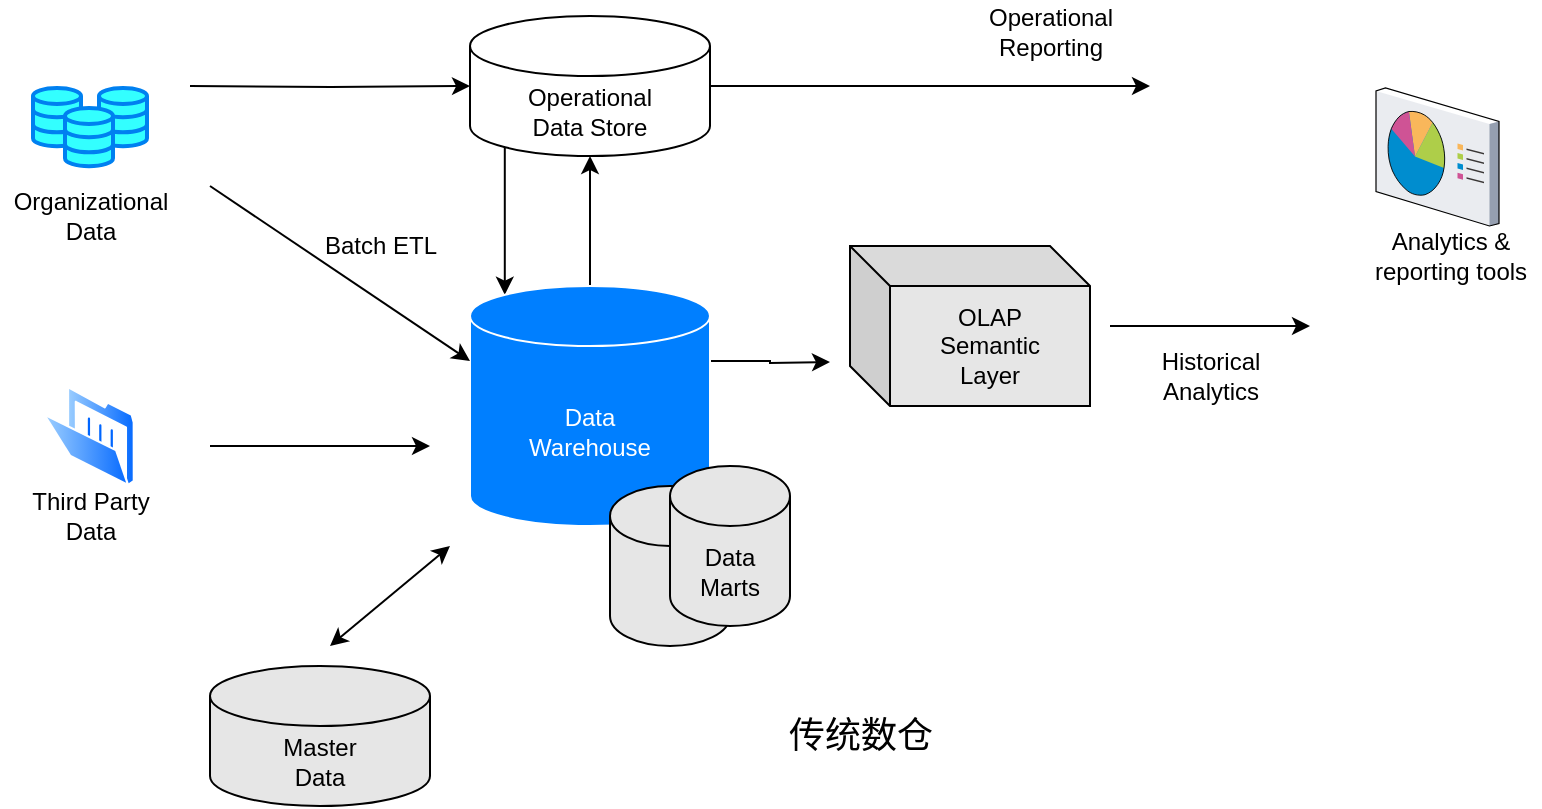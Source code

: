 <mxfile version="13.10.0" type="embed" pages="2">
    <diagram id="S-_Ys-wBDUq-fSsnkGs6" name="传统数仓">
        <mxGraphModel dx="898" dy="680" grid="1" gridSize="10" guides="1" tooltips="1" connect="1" arrows="1" fold="1" page="1" pageScale="1" pageWidth="850" pageHeight="1100" math="0" shadow="0">
            <root>
                <mxCell id="0"/>
                <mxCell id="1" parent="0"/>
                <mxCell id="3" value="Organizational&lt;br&gt;Data" style="text;html=1;align=center;verticalAlign=middle;resizable=0;points=[];autosize=1;" parent="1" vertex="1">
                    <mxGeometry x="85" y="230" width="90" height="30" as="geometry"/>
                </mxCell>
                <mxCell id="7" style="edgeStyle=orthogonalEdgeStyle;rounded=0;orthogonalLoop=1;jettySize=auto;html=1;exitX=1;exitY=0.5;exitDx=0;exitDy=0;exitPerimeter=0;entryX=0;entryY=0.5;entryDx=0;entryDy=0;entryPerimeter=0;" parent="1" target="6" edge="1">
                    <mxGeometry relative="1" as="geometry">
                        <mxPoint x="180" y="180" as="sourcePoint"/>
                    </mxGeometry>
                </mxCell>
                <mxCell id="10" style="edgeStyle=orthogonalEdgeStyle;rounded=0;orthogonalLoop=1;jettySize=auto;html=1;exitX=1;exitY=0.5;exitDx=0;exitDy=0;exitPerimeter=0;" parent="1" source="6" edge="1">
                    <mxGeometry relative="1" as="geometry">
                        <mxPoint x="660" y="180" as="targetPoint"/>
                    </mxGeometry>
                </mxCell>
                <mxCell id="23" style="edgeStyle=orthogonalEdgeStyle;rounded=0;orthogonalLoop=1;jettySize=auto;html=1;exitX=0.145;exitY=1;exitDx=0;exitDy=-4.35;exitPerimeter=0;entryX=0.145;entryY=0;entryDx=0;entryDy=4.35;entryPerimeter=0;" parent="1" source="6" target="22" edge="1">
                    <mxGeometry relative="1" as="geometry"/>
                </mxCell>
                <mxCell id="6" value="Operational&lt;br&gt;Data Store" style="shape=cylinder3;whiteSpace=wrap;html=1;boundedLbl=1;backgroundOutline=1;size=15;" parent="1" vertex="1">
                    <mxGeometry x="320" y="145" width="120" height="70" as="geometry"/>
                </mxCell>
                <mxCell id="9" value="Analytics &amp;amp; &lt;br&gt;reporting tools" style="text;html=1;align=center;verticalAlign=middle;resizable=0;points=[];autosize=1;" parent="1" vertex="1">
                    <mxGeometry x="765" y="250" width="90" height="30" as="geometry"/>
                </mxCell>
                <mxCell id="11" value="Operational&lt;br&gt;Reporting" style="text;html=1;align=center;verticalAlign=middle;resizable=0;points=[];autosize=1;" parent="1" vertex="1">
                    <mxGeometry x="570" y="137.5" width="80" height="30" as="geometry"/>
                </mxCell>
                <mxCell id="21" value="Third Party&lt;br&gt;Data" style="text;html=1;align=center;verticalAlign=middle;resizable=0;points=[];autosize=1;" parent="1" vertex="1">
                    <mxGeometry x="95" y="380" width="70" height="30" as="geometry"/>
                </mxCell>
                <mxCell id="24" style="edgeStyle=orthogonalEdgeStyle;rounded=0;orthogonalLoop=1;jettySize=auto;html=1;exitX=0.5;exitY=0;exitDx=0;exitDy=0;exitPerimeter=0;entryX=0.5;entryY=1;entryDx=0;entryDy=0;entryPerimeter=0;" parent="1" source="22" target="6" edge="1">
                    <mxGeometry relative="1" as="geometry"/>
                </mxCell>
                <mxCell id="28" style="edgeStyle=orthogonalEdgeStyle;rounded=0;orthogonalLoop=1;jettySize=auto;html=1;exitX=1;exitY=0;exitDx=0;exitDy=37.5;exitPerimeter=0;" parent="1" source="22" edge="1">
                    <mxGeometry relative="1" as="geometry">
                        <mxPoint x="500" y="318" as="targetPoint"/>
                    </mxGeometry>
                </mxCell>
                <mxCell id="22" value="&lt;font color=&quot;#ffffff&quot;&gt;Data&lt;br&gt;Warehouse&lt;/font&gt;" style="shape=cylinder3;whiteSpace=wrap;html=1;boundedLbl=1;backgroundOutline=1;size=15;fillColor=#007FFF;strokeColor=#FFFFFF;" parent="1" vertex="1">
                    <mxGeometry x="320" y="280" width="120" height="120" as="geometry"/>
                </mxCell>
                <mxCell id="25" value="" style="endArrow=classic;html=1;entryX=0;entryY=0;entryDx=0;entryDy=37.5;entryPerimeter=0;" parent="1" target="22" edge="1">
                    <mxGeometry width="50" height="50" relative="1" as="geometry">
                        <mxPoint x="190" y="230" as="sourcePoint"/>
                        <mxPoint x="600" y="300" as="targetPoint"/>
                    </mxGeometry>
                </mxCell>
                <mxCell id="26" value="Batch ETL" style="text;html=1;align=center;verticalAlign=middle;resizable=0;points=[];autosize=1;" parent="1" vertex="1">
                    <mxGeometry x="240" y="250" width="70" height="20" as="geometry"/>
                </mxCell>
                <mxCell id="27" value="OLAP&lt;br&gt;Semantic&lt;br&gt;Layer" style="shape=cube;whiteSpace=wrap;html=1;boundedLbl=1;backgroundOutline=1;darkOpacity=0.05;darkOpacity2=0.1;fillColor=#E6E6E6;" parent="1" vertex="1">
                    <mxGeometry x="510" y="260" width="120" height="80" as="geometry"/>
                </mxCell>
                <mxCell id="29" value="" style="endArrow=classic;html=1;" parent="1" edge="1">
                    <mxGeometry width="50" height="50" relative="1" as="geometry">
                        <mxPoint x="640" y="300" as="sourcePoint"/>
                        <mxPoint x="740" y="300" as="targetPoint"/>
                    </mxGeometry>
                </mxCell>
                <mxCell id="30" value="Historical&lt;br&gt;Analytics" style="text;html=1;align=center;verticalAlign=middle;resizable=0;points=[];autosize=1;" parent="1" vertex="1">
                    <mxGeometry x="660" y="310" width="60" height="30" as="geometry"/>
                </mxCell>
                <mxCell id="31" value="" style="shape=cylinder3;whiteSpace=wrap;html=1;boundedLbl=1;backgroundOutline=1;size=15;strokeColor=#000000;fillColor=#E6E6E6;" parent="1" vertex="1">
                    <mxGeometry x="390" y="380" width="60" height="80" as="geometry"/>
                </mxCell>
                <mxCell id="33" value="Data&lt;br&gt;Marts" style="shape=cylinder3;whiteSpace=wrap;html=1;boundedLbl=1;backgroundOutline=1;size=15;strokeColor=#000000;fillColor=#E6E6E6;" parent="1" vertex="1">
                    <mxGeometry x="420" y="370" width="60" height="80" as="geometry"/>
                </mxCell>
                <mxCell id="34" value="Master&lt;br&gt;Data" style="shape=cylinder3;whiteSpace=wrap;html=1;boundedLbl=1;backgroundOutline=1;size=15;strokeColor=#000000;fillColor=#E6E6E6;" parent="1" vertex="1">
                    <mxGeometry x="190" y="470" width="110" height="70" as="geometry"/>
                </mxCell>
                <mxCell id="35" value="" style="endArrow=classic;html=1;" parent="1" edge="1">
                    <mxGeometry width="50" height="50" relative="1" as="geometry">
                        <mxPoint x="190" y="360" as="sourcePoint"/>
                        <mxPoint x="300" y="360" as="targetPoint"/>
                    </mxGeometry>
                </mxCell>
                <mxCell id="36" value="" style="endArrow=classic;startArrow=classic;html=1;" parent="1" edge="1">
                    <mxGeometry width="50" height="50" relative="1" as="geometry">
                        <mxPoint x="250" y="460" as="sourcePoint"/>
                        <mxPoint x="310" y="410" as="targetPoint"/>
                    </mxGeometry>
                </mxCell>
                <mxCell id="37" value="&lt;font style=&quot;font-size: 18px&quot;&gt;传统数仓&lt;/font&gt;" style="text;html=1;align=center;verticalAlign=middle;resizable=0;points=[];autosize=1;" parent="1" vertex="1">
                    <mxGeometry x="470" y="495" width="90" height="20" as="geometry"/>
                </mxCell>
                <mxCell id="106" value="" style="verticalLabelPosition=bottom;aspect=fixed;html=1;verticalAlign=top;strokeColor=none;align=center;outlineConnect=0;shape=mxgraph.citrix.reporting;fillColor=#0000FF;fontSize=12;" parent="1" vertex="1">
                    <mxGeometry x="773" y="181" width="61.5" height="69" as="geometry"/>
                </mxCell>
                <mxCell id="120" value="" style="html=1;verticalLabelPosition=bottom;align=center;labelBackgroundColor=#ffffff;verticalAlign=top;strokeWidth=2;strokeColor=#0080F0;shadow=0;dashed=0;shape=mxgraph.ios7.icons.data;fillColor=#33FFFF;fontSize=18;" parent="1" vertex="1">
                    <mxGeometry x="101.5" y="181" width="24" height="29.1" as="geometry"/>
                </mxCell>
                <mxCell id="121" value="" style="html=1;verticalLabelPosition=bottom;align=center;labelBackgroundColor=#ffffff;verticalAlign=top;strokeWidth=2;strokeColor=#0080F0;shadow=0;dashed=0;shape=mxgraph.ios7.icons.data;fillColor=#33FFFF;fontSize=18;" parent="1" vertex="1">
                    <mxGeometry x="134.5" y="181" width="24" height="29.1" as="geometry"/>
                </mxCell>
                <mxCell id="122" value="" style="html=1;verticalLabelPosition=bottom;align=center;labelBackgroundColor=#ffffff;verticalAlign=top;strokeWidth=2;strokeColor=#0080F0;shadow=0;dashed=0;shape=mxgraph.ios7.icons.data;fillColor=#33FFFF;fontSize=18;" parent="1" vertex="1">
                    <mxGeometry x="117.5" y="191" width="24" height="29.1" as="geometry"/>
                </mxCell>
                <mxCell id="123" value="" style="aspect=fixed;perimeter=ellipsePerimeter;html=1;align=center;shadow=0;dashed=0;spacingTop=3;image;image=img/lib/active_directory/folder_open.svg;strokeColor=#000000;fillColor=#33FFFF;fontSize=12;" parent="1" vertex="1">
                    <mxGeometry x="106.5" y="330" width="46" height="50" as="geometry"/>
                </mxCell>
            </root>
        </mxGraphModel>
    </diagram>
    <diagram id="1rOPrjnx6W7BHFN7XxvL" name="现代数仓">
        <mxGraphModel dx="898" dy="680" grid="1" gridSize="10" guides="1" tooltips="1" connect="1" arrows="1" fold="1" page="1" pageScale="1" pageWidth="850" pageHeight="1100" math="0" shadow="0">
            <root>
                <mxCell id="vm4ImSq9iaxbDFO-IfRI-0"/>
                <mxCell id="vm4ImSq9iaxbDFO-IfRI-1" parent="vm4ImSq9iaxbDFO-IfRI-0"/>
                <mxCell id="0AbYnQQpevqrivyPeXoy-0" value="&lt;font style=&quot;font-size: 24px&quot;&gt;Modernizing an Existing DW&lt;/font&gt;" style="text;html=1;align=center;verticalAlign=middle;resizable=0;points=[];autosize=1;" vertex="1" parent="vm4ImSq9iaxbDFO-IfRI-1">
                    <mxGeometry x="113" y="40" width="320" height="20" as="geometry"/>
                </mxCell>
                <mxCell id="0AbYnQQpevqrivyPeXoy-1" value="" style="html=1;dashed=0;whitespace=wrap;fillColor=#2875E2;strokeColor=#ffffff;points=[[0.005,0.63,0],[0.1,0.2,0],[0.9,0.2,0],[0.5,0,0],[0.995,0.63,0],[0.72,0.99,0],[0.5,1,0],[0.28,0.99,0]];shape=mxgraph.kubernetes.icon;prIcon=master" vertex="1" parent="vm4ImSq9iaxbDFO-IfRI-1">
                    <mxGeometry x="80" y="80" width="50" height="48" as="geometry"/>
                </mxCell>
                <mxCell id="0AbYnQQpevqrivyPeXoy-2" value="Devices &amp;amp;&lt;br&gt;Sensors" style="text;html=1;align=center;verticalAlign=middle;resizable=0;points=[];autosize=1;" vertex="1" parent="vm4ImSq9iaxbDFO-IfRI-1">
                    <mxGeometry x="70" y="140" width="70" height="30" as="geometry"/>
                </mxCell>
                <mxCell id="0AbYnQQpevqrivyPeXoy-3" value="" style="html=1;dashed=0;whitespace=wrap;fillColor=#2875E2;strokeColor=#ffffff;points=[[0.005,0.63,0],[0.1,0.2,0],[0.9,0.2,0],[0.5,0,0],[0.995,0.63,0],[0.72,0.99,0],[0.5,1,0],[0.28,0.99,0]];shape=mxgraph.kubernetes.icon;prIcon=quota" vertex="1" parent="vm4ImSq9iaxbDFO-IfRI-1">
                    <mxGeometry x="545" y="80" width="50" height="48" as="geometry"/>
                </mxCell>
                <mxCell id="0AbYnQQpevqrivyPeXoy-4" value="" style="endArrow=classic;html=1;" edge="1" parent="vm4ImSq9iaxbDFO-IfRI-1">
                    <mxGeometry width="50" height="50" relative="1" as="geometry">
                        <mxPoint x="140" y="110" as="sourcePoint"/>
                        <mxPoint x="530" y="110" as="targetPoint"/>
                    </mxGeometry>
                </mxCell>
                <mxCell id="0AbYnQQpevqrivyPeXoy-5" value="Streaming Data" style="text;html=1;align=center;verticalAlign=middle;resizable=0;points=[];autosize=1;" vertex="1" parent="vm4ImSq9iaxbDFO-IfRI-1">
                    <mxGeometry x="130" y="90" width="100" height="20" as="geometry"/>
                </mxCell>
                <mxCell id="0AbYnQQpevqrivyPeXoy-6" value="Alerts" style="text;html=1;align=center;verticalAlign=middle;resizable=0;points=[];autosize=1;" vertex="1" parent="vm4ImSq9iaxbDFO-IfRI-1">
                    <mxGeometry x="470" y="90" width="50" height="20" as="geometry"/>
                </mxCell>
                <mxCell id="0AbYnQQpevqrivyPeXoy-7" value="Near-Real-Time Monitoring" style="text;html=1;align=center;verticalAlign=middle;resizable=0;points=[];autosize=1;" vertex="1" parent="vm4ImSq9iaxbDFO-IfRI-1">
                    <mxGeometry x="360" y="120" width="160" height="20" as="geometry"/>
                </mxCell>
                <mxCell id="0AbYnQQpevqrivyPeXoy-8" value="Data Lake" style="rounded=1;whiteSpace=wrap;html=1;strokeColor=#000000;fillColor=#33FFFF;" vertex="1" parent="vm4ImSq9iaxbDFO-IfRI-1">
                    <mxGeometry x="190" y="160" width="275" height="50" as="geometry"/>
                </mxCell>
                <mxCell id="0AbYnQQpevqrivyPeXoy-9" value="" style="endArrow=classic;html=1;exitX=1.043;exitY=0.767;exitDx=0;exitDy=0;exitPerimeter=0;" edge="1" parent="vm4ImSq9iaxbDFO-IfRI-1" source="0AbYnQQpevqrivyPeXoy-2">
                    <mxGeometry width="50" height="50" relative="1" as="geometry">
                        <mxPoint x="410" y="100" as="sourcePoint"/>
                        <mxPoint x="180" y="163" as="targetPoint"/>
                    </mxGeometry>
                </mxCell>
                <mxCell id="0AbYnQQpevqrivyPeXoy-10" value="" style="endArrow=classic;html=1;" edge="1" parent="vm4ImSq9iaxbDFO-IfRI-1">
                    <mxGeometry width="50" height="50" relative="1" as="geometry">
                        <mxPoint x="480" y="200" as="sourcePoint"/>
                        <mxPoint x="580" y="200" as="targetPoint"/>
                    </mxGeometry>
                </mxCell>
                <mxCell id="0AbYnQQpevqrivyPeXoy-11" value="" style="html=1;dashed=0;whitespace=wrap;fillColor=#2875E2;strokeColor=#ffffff;points=[[0.005,0.63,0],[0.1,0.2,0],[0.9,0.2,0],[0.5,0,0],[0.995,0.63,0],[0.72,0.99,0],[0.5,1,0],[0.28,0.99,0]];shape=mxgraph.kubernetes.icon;prIcon=etcd" vertex="1" parent="vm4ImSq9iaxbDFO-IfRI-1">
                    <mxGeometry x="600" y="161" width="50" height="48" as="geometry"/>
                </mxCell>
                <mxCell id="0AbYnQQpevqrivyPeXoy-12" value="Advanced&lt;br&gt;Analytics" style="text;html=1;align=center;verticalAlign=middle;resizable=0;points=[];autosize=1;" vertex="1" parent="vm4ImSq9iaxbDFO-IfRI-1">
                    <mxGeometry x="490" y="160" width="70" height="30" as="geometry"/>
                </mxCell>
                <mxCell id="0AbYnQQpevqrivyPeXoy-13" value="" style="dashed=0;outlineConnect=0;html=1;align=center;labelPosition=center;verticalLabelPosition=bottom;verticalAlign=top;shape=mxgraph.weblogos.twitter;fillColor=#1DA1F2;strokeColor=none" vertex="1" parent="vm4ImSq9iaxbDFO-IfRI-1">
                    <mxGeometry x="35" y="211" width="35" height="30" as="geometry"/>
                </mxCell>
                <mxCell id="0AbYnQQpevqrivyPeXoy-14" value="" style="dashed=0;outlineConnect=0;html=1;align=center;labelPosition=center;verticalLabelPosition=bottom;verticalAlign=top;shape=mxgraph.webicons.facebook;fillColor=#6294E4;gradientColor=#1A2665;strokeColor=#000000;" vertex="1" parent="vm4ImSq9iaxbDFO-IfRI-1">
                    <mxGeometry x="70" y="210" width="30" height="30" as="geometry"/>
                </mxCell>
                <mxCell id="0AbYnQQpevqrivyPeXoy-15" value="" style="dashed=0;outlineConnect=0;html=1;align=center;labelPosition=center;verticalLabelPosition=bottom;verticalAlign=top;shape=mxgraph.weblogos.pinterest;fillColor=#BD081C;strokeColor=none" vertex="1" parent="vm4ImSq9iaxbDFO-IfRI-1">
                    <mxGeometry x="100" y="210" width="30" height="30" as="geometry"/>
                </mxCell>
                <mxCell id="0AbYnQQpevqrivyPeXoy-16" value="Social Media" style="text;html=1;align=center;verticalAlign=middle;resizable=0;points=[];autosize=1;" vertex="1" parent="vm4ImSq9iaxbDFO-IfRI-1">
                    <mxGeometry x="40" y="241" width="80" height="20" as="geometry"/>
                </mxCell>
                <mxCell id="0AbYnQQpevqrivyPeXoy-17" value="" style="endArrow=classic;html=1;exitX=1.043;exitY=0.767;exitDx=0;exitDy=0;exitPerimeter=0;" edge="1" parent="vm4ImSq9iaxbDFO-IfRI-1">
                    <mxGeometry width="50" height="50" relative="1" as="geometry">
                        <mxPoint x="142.01" y="215.01" as="sourcePoint"/>
                        <mxPoint x="179" y="215" as="targetPoint"/>
                    </mxGeometry>
                </mxCell>
                <mxCell id="0AbYnQQpevqrivyPeXoy-18" value="" style="html=1;verticalLabelPosition=bottom;align=center;labelBackgroundColor=#ffffff;verticalAlign=top;strokeWidth=2;strokeColor=#0080F0;shadow=0;dashed=0;shape=mxgraph.ios7.icons.credit_card;fillColor=#33FFFF;fontSize=18;" vertex="1" parent="vm4ImSq9iaxbDFO-IfRI-1">
                    <mxGeometry x="85" y="300" width="40" height="30" as="geometry"/>
                </mxCell>
                <mxCell id="0AbYnQQpevqrivyPeXoy-19" value="&lt;font style=&quot;font-size: 12px&quot;&gt;Demographics&lt;br&gt;Data&lt;br&gt;&lt;/font&gt;" style="text;html=1;align=center;verticalAlign=middle;resizable=0;points=[];autosize=1;fontSize=18;" vertex="1" parent="vm4ImSq9iaxbDFO-IfRI-1">
                    <mxGeometry x="60" y="330" width="90" height="50" as="geometry"/>
                </mxCell>
                <mxCell id="0AbYnQQpevqrivyPeXoy-20" value="" style="html=1;verticalLabelPosition=bottom;align=center;labelBackgroundColor=#ffffff;verticalAlign=top;strokeWidth=2;strokeColor=#0080F0;shadow=0;dashed=0;shape=mxgraph.ios7.icons.data;fillColor=#33FFFF;fontSize=18;" vertex="1" parent="vm4ImSq9iaxbDFO-IfRI-1">
                    <mxGeometry x="80" y="410" width="24" height="29.1" as="geometry"/>
                </mxCell>
                <mxCell id="0AbYnQQpevqrivyPeXoy-21" value="" style="html=1;verticalLabelPosition=bottom;align=center;labelBackgroundColor=#ffffff;verticalAlign=top;strokeWidth=2;strokeColor=#0080F0;shadow=0;dashed=0;shape=mxgraph.ios7.icons.data;fillColor=#33FFFF;fontSize=18;" vertex="1" parent="vm4ImSq9iaxbDFO-IfRI-1">
                    <mxGeometry x="113" y="410" width="24" height="29.1" as="geometry"/>
                </mxCell>
                <mxCell id="0AbYnQQpevqrivyPeXoy-22" value="" style="html=1;verticalLabelPosition=bottom;align=center;labelBackgroundColor=#ffffff;verticalAlign=top;strokeWidth=2;strokeColor=#0080F0;shadow=0;dashed=0;shape=mxgraph.ios7.icons.data;fillColor=#33FFFF;fontSize=18;" vertex="1" parent="vm4ImSq9iaxbDFO-IfRI-1">
                    <mxGeometry x="96" y="420" width="24" height="29.1" as="geometry"/>
                </mxCell>
                <mxCell id="0AbYnQQpevqrivyPeXoy-23" value="&lt;font style=&quot;font-size: 12px&quot;&gt;Organizational&lt;br&gt;Data&lt;br&gt;&lt;/font&gt;" style="text;html=1;align=center;verticalAlign=middle;resizable=0;points=[];autosize=1;fontSize=18;" vertex="1" parent="vm4ImSq9iaxbDFO-IfRI-1">
                    <mxGeometry x="63" y="449.1" width="90" height="50" as="geometry"/>
                </mxCell>
                <mxCell id="0AbYnQQpevqrivyPeXoy-24" value="" style="aspect=fixed;perimeter=ellipsePerimeter;html=1;align=center;shadow=0;dashed=0;spacingTop=3;image;image=img/lib/active_directory/folder_open.svg;strokeColor=#000000;fillColor=#33FFFF;fontSize=12;" vertex="1" parent="vm4ImSq9iaxbDFO-IfRI-1">
                    <mxGeometry x="82" y="530" width="46" height="50" as="geometry"/>
                </mxCell>
                <mxCell id="0AbYnQQpevqrivyPeXoy-25" value="Third Pary&lt;br&gt;Data" style="text;html=1;align=center;verticalAlign=middle;resizable=0;points=[];autosize=1;fontSize=12;" vertex="1" parent="vm4ImSq9iaxbDFO-IfRI-1">
                    <mxGeometry x="70" y="580" width="70" height="30" as="geometry"/>
                </mxCell>
                <mxCell id="0AbYnQQpevqrivyPeXoy-26" value="Operational&lt;br&gt;Data Store" style="shape=cylinder3;whiteSpace=wrap;html=1;boundedLbl=1;backgroundOutline=1;size=15;strokeColor=#000000;fontSize=12;fillColor=#E6E6E6;" vertex="1" parent="vm4ImSq9iaxbDFO-IfRI-1">
                    <mxGeometry x="225" y="300" width="100" height="70" as="geometry"/>
                </mxCell>
                <mxCell id="0AbYnQQpevqrivyPeXoy-27" value="&lt;font color=&quot;#ffffff&quot;&gt;Data&lt;br&gt;Warehouse&lt;/font&gt;" style="shape=cylinder3;whiteSpace=wrap;html=1;boundedLbl=1;backgroundOutline=1;size=15;fillColor=#007FFF;strokeColor=#FFFFFF;" vertex="1" parent="vm4ImSq9iaxbDFO-IfRI-1">
                    <mxGeometry x="290" y="418.2" width="112.5" height="80.9" as="geometry"/>
                </mxCell>
                <mxCell id="0AbYnQQpevqrivyPeXoy-28" value="Master&lt;br&gt;Data" style="shape=cylinder3;whiteSpace=wrap;html=1;boundedLbl=1;backgroundOutline=1;size=15;strokeColor=#000000;fillColor=#E6E6E6;" vertex="1" parent="vm4ImSq9iaxbDFO-IfRI-1">
                    <mxGeometry x="240" y="550" width="80" height="60" as="geometry"/>
                </mxCell>
                <mxCell id="0AbYnQQpevqrivyPeXoy-29" value="" style="shape=cylinder3;whiteSpace=wrap;html=1;boundedLbl=1;backgroundOutline=1;size=15;strokeColor=#000000;fillColor=#E6E6E6;" vertex="1" parent="vm4ImSq9iaxbDFO-IfRI-1">
                    <mxGeometry x="365" y="490" width="45" height="70.9" as="geometry"/>
                </mxCell>
                <mxCell id="0AbYnQQpevqrivyPeXoy-30" value="Data&lt;br&gt;Marts" style="shape=cylinder3;whiteSpace=wrap;html=1;boundedLbl=1;backgroundOutline=1;size=15;strokeColor=#000000;fillColor=#E6E6E6;" vertex="1" parent="vm4ImSq9iaxbDFO-IfRI-1">
                    <mxGeometry x="380" y="479.1" width="50" height="70.9" as="geometry"/>
                </mxCell>
                <mxCell id="0AbYnQQpevqrivyPeXoy-31" value="OLAP&lt;br&gt;Semantic&lt;br&gt;Layer" style="shape=cube;whiteSpace=wrap;html=1;boundedLbl=1;backgroundOutline=1;darkOpacity=0.05;darkOpacity2=0.1;strokeColor=#000000;fillColor=#E6E6E6;fontSize=12;" vertex="1" parent="vm4ImSq9iaxbDFO-IfRI-1">
                    <mxGeometry x="490" y="420" width="120" height="80" as="geometry"/>
                </mxCell>
                <mxCell id="0AbYnQQpevqrivyPeXoy-32" value="" style="outlineConnect=0;fontColor=#232F3E;gradientColor=#4AB29A;gradientDirection=north;fillColor=#116D5B;strokeColor=#ffffff;dashed=0;verticalLabelPosition=bottom;verticalAlign=top;align=center;html=1;fontSize=12;fontStyle=0;aspect=fixed;shape=mxgraph.aws4.resourceIcon;resIcon=mxgraph.aws4.machine_learning;" vertex="1" parent="vm4ImSq9iaxbDFO-IfRI-1">
                    <mxGeometry x="510" y="305" width="60" height="60" as="geometry"/>
                </mxCell>
                <mxCell id="0AbYnQQpevqrivyPeXoy-33" value="Hadoop" style="rounded=1;whiteSpace=wrap;html=1;strokeColor=#000000;fillColor=#E6E6E6;fontSize=12;" vertex="1" parent="vm4ImSq9iaxbDFO-IfRI-1">
                    <mxGeometry x="357.5" y="315" width="82.5" height="40" as="geometry"/>
                </mxCell>
                <mxCell id="0AbYnQQpevqrivyPeXoy-34" value="" style="endArrow=classic;html=1;fontSize=12;" edge="1" parent="vm4ImSq9iaxbDFO-IfRI-1">
                    <mxGeometry width="50" height="50" relative="1" as="geometry">
                        <mxPoint x="370" y="220" as="sourcePoint"/>
                        <mxPoint x="370" y="300" as="targetPoint"/>
                    </mxGeometry>
                </mxCell>
                <mxCell id="0AbYnQQpevqrivyPeXoy-35" value="" style="endArrow=classic;html=1;fontSize=12;" edge="1" parent="vm4ImSq9iaxbDFO-IfRI-1">
                    <mxGeometry width="50" height="50" relative="1" as="geometry">
                        <mxPoint x="390" y="300" as="sourcePoint"/>
                        <mxPoint x="390" y="220" as="targetPoint"/>
                    </mxGeometry>
                </mxCell>
                <mxCell id="0AbYnQQpevqrivyPeXoy-36" value="" style="endArrow=classic;html=1;fontSize=12;" edge="1" parent="vm4ImSq9iaxbDFO-IfRI-1">
                    <mxGeometry width="50" height="50" relative="1" as="geometry">
                        <mxPoint x="382" y="360" as="sourcePoint"/>
                        <mxPoint x="382" y="410" as="targetPoint"/>
                    </mxGeometry>
                </mxCell>
                <mxCell id="0AbYnQQpevqrivyPeXoy-37" value="" style="endArrow=classic;html=1;fontSize=12;" edge="1" parent="vm4ImSq9iaxbDFO-IfRI-1">
                    <mxGeometry width="50" height="50" relative="1" as="geometry">
                        <mxPoint x="402" y="410" as="sourcePoint"/>
                        <mxPoint x="402" y="360" as="targetPoint"/>
                    </mxGeometry>
                </mxCell>
                <mxCell id="0AbYnQQpevqrivyPeXoy-38" value="In-Memory&lt;br&gt;Model" style="shape=internalStorage;whiteSpace=wrap;html=1;backgroundOutline=1;strokeColor=#000000;fillColor=#E6E6E6;fontSize=12;" vertex="1" parent="vm4ImSq9iaxbDFO-IfRI-1">
                    <mxGeometry x="510" y="530" width="120" height="70" as="geometry"/>
                </mxCell>
                <mxCell id="0AbYnQQpevqrivyPeXoy-39" value="" style="endArrow=classic;html=1;fontSize=12;" edge="1" parent="vm4ImSq9iaxbDFO-IfRI-1">
                    <mxGeometry width="50" height="50" relative="1" as="geometry">
                        <mxPoint x="420" y="460" as="sourcePoint"/>
                        <mxPoint x="480" y="460" as="targetPoint"/>
                    </mxGeometry>
                </mxCell>
                <mxCell id="0AbYnQQpevqrivyPeXoy-40" value="" style="endArrow=classic;html=1;fontSize=12;" edge="1" parent="vm4ImSq9iaxbDFO-IfRI-1">
                    <mxGeometry width="50" height="50" relative="1" as="geometry">
                        <mxPoint x="430" y="540" as="sourcePoint"/>
                        <mxPoint x="490" y="540" as="targetPoint"/>
                    </mxGeometry>
                </mxCell>
                <mxCell id="0AbYnQQpevqrivyPeXoy-41" value="" style="endArrow=classic;html=1;fontSize=12;" edge="1" parent="vm4ImSq9iaxbDFO-IfRI-1">
                    <mxGeometry width="50" height="50" relative="1" as="geometry">
                        <mxPoint x="450" y="330" as="sourcePoint"/>
                        <mxPoint x="500" y="330" as="targetPoint"/>
                    </mxGeometry>
                </mxCell>
                <mxCell id="0AbYnQQpevqrivyPeXoy-42" value="" style="endArrow=classic;html=1;fontSize=12;" edge="1" parent="vm4ImSq9iaxbDFO-IfRI-1">
                    <mxGeometry width="50" height="50" relative="1" as="geometry">
                        <mxPoint x="500" y="350" as="sourcePoint"/>
                        <mxPoint x="450" y="350" as="targetPoint"/>
                    </mxGeometry>
                </mxCell>
                <mxCell id="0AbYnQQpevqrivyPeXoy-43" value="Machine&lt;br&gt;Learning" style="text;html=1;align=center;verticalAlign=middle;resizable=0;points=[];autosize=1;fontSize=12;" vertex="1" parent="vm4ImSq9iaxbDFO-IfRI-1">
                    <mxGeometry x="510" y="365" width="60" height="30" as="geometry"/>
                </mxCell>
                <mxCell id="0AbYnQQpevqrivyPeXoy-44" style="rounded=0;orthogonalLoop=1;jettySize=auto;html=1;exitX=0;exitY=1;exitDx=0;exitDy=0;entryX=1;entryY=0;entryDx=0;entryDy=0;fontSize=12;endArrow=none;endFill=0;" edge="1" parent="vm4ImSq9iaxbDFO-IfRI-1" source="0AbYnQQpevqrivyPeXoy-47" target="0AbYnQQpevqrivyPeXoy-48">
                    <mxGeometry relative="1" as="geometry"/>
                </mxCell>
                <mxCell id="0AbYnQQpevqrivyPeXoy-45" style="edgeStyle=none;rounded=0;orthogonalLoop=1;jettySize=auto;html=1;exitX=1;exitY=1;exitDx=0;exitDy=0;entryX=0;entryY=0;entryDx=0;entryDy=0;endArrow=none;endFill=0;fontSize=12;" edge="1" parent="vm4ImSq9iaxbDFO-IfRI-1" source="0AbYnQQpevqrivyPeXoy-47" target="0AbYnQQpevqrivyPeXoy-49">
                    <mxGeometry relative="1" as="geometry"/>
                </mxCell>
                <mxCell id="0AbYnQQpevqrivyPeXoy-46" style="edgeStyle=none;rounded=0;orthogonalLoop=1;jettySize=auto;html=1;exitX=0.5;exitY=0;exitDx=0;exitDy=0;entryX=0.5;entryY=1;entryDx=0;entryDy=0;endArrow=none;endFill=0;fontSize=12;" edge="1" parent="vm4ImSq9iaxbDFO-IfRI-1" source="0AbYnQQpevqrivyPeXoy-47" target="0AbYnQQpevqrivyPeXoy-50">
                    <mxGeometry relative="1" as="geometry"/>
                </mxCell>
                <mxCell id="0AbYnQQpevqrivyPeXoy-47" value="" style="rounded=0;whiteSpace=wrap;html=1;fontSize=12;fillColor=#0000FF;strokeColor=#FFFFFF;strokeWidth=1;" vertex="1" parent="vm4ImSq9iaxbDFO-IfRI-1">
                    <mxGeometry x="720" y="311" width="30" height="25" as="geometry"/>
                </mxCell>
                <mxCell id="0AbYnQQpevqrivyPeXoy-48" value="" style="rounded=0;whiteSpace=wrap;html=1;fontSize=12;fillColor=#0000FF;strokeColor=#FFFFFF;strokeWidth=2;" vertex="1" parent="vm4ImSq9iaxbDFO-IfRI-1">
                    <mxGeometry x="700" y="340" width="15" height="15" as="geometry"/>
                </mxCell>
                <mxCell id="0AbYnQQpevqrivyPeXoy-49" value="" style="rounded=0;whiteSpace=wrap;html=1;fontSize=12;fillColor=#0000FF;strokeColor=#FFFFFF;strokeWidth=2;" vertex="1" parent="vm4ImSq9iaxbDFO-IfRI-1">
                    <mxGeometry x="758" y="340" width="15" height="15" as="geometry"/>
                </mxCell>
                <mxCell id="0AbYnQQpevqrivyPeXoy-50" value="" style="rounded=0;whiteSpace=wrap;html=1;fontSize=12;fillColor=#0000FF;strokeColor=#FFFFFF;" vertex="1" parent="vm4ImSq9iaxbDFO-IfRI-1">
                    <mxGeometry x="727.5" y="283" width="15" height="15" as="geometry"/>
                </mxCell>
                <mxCell id="0AbYnQQpevqrivyPeXoy-51" value="" style="endArrow=classic;html=1;fontSize=12;" edge="1" parent="vm4ImSq9iaxbDFO-IfRI-1">
                    <mxGeometry width="50" height="50" relative="1" as="geometry">
                        <mxPoint x="580" y="350" as="sourcePoint"/>
                        <mxPoint x="680" y="350" as="targetPoint"/>
                    </mxGeometry>
                </mxCell>
                <mxCell id="0AbYnQQpevqrivyPeXoy-52" value="Self-Service&lt;br&gt;Reports &amp;amp;&amp;nbsp;&lt;br&gt;Models" style="text;html=1;align=center;verticalAlign=middle;resizable=0;points=[];autosize=1;fontSize=12;" vertex="1" parent="vm4ImSq9iaxbDFO-IfRI-1">
                    <mxGeometry x="585" y="298" width="80" height="50" as="geometry"/>
                </mxCell>
                <mxCell id="0AbYnQQpevqrivyPeXoy-53" value="" style="verticalLabelPosition=bottom;aspect=fixed;html=1;verticalAlign=top;strokeColor=none;align=center;outlineConnect=0;shape=mxgraph.citrix.reporting;fillColor=#0000FF;fontSize=12;" vertex="1" parent="vm4ImSq9iaxbDFO-IfRI-1">
                    <mxGeometry x="779.25" y="530.5" width="61.5" height="69" as="geometry"/>
                </mxCell>
                <mxCell id="0AbYnQQpevqrivyPeXoy-54" value="" style="endArrow=classic;html=1;fontSize=12;" edge="1" parent="vm4ImSq9iaxbDFO-IfRI-1">
                    <mxGeometry width="50" height="50" relative="1" as="geometry">
                        <mxPoint x="650" y="520" as="sourcePoint"/>
                        <mxPoint x="760" y="520" as="targetPoint"/>
                    </mxGeometry>
                </mxCell>
                <mxCell id="0AbYnQQpevqrivyPeXoy-55" value="" style="shape=mxgraph.cisco.computers_and_peripherals.laptop;html=1;pointerEvents=1;dashed=0;fillColor=#036897;strokeColor=#ffffff;strokeWidth=2;verticalLabelPosition=bottom;verticalAlign=top;align=center;outlineConnect=0;fontSize=12;" vertex="1" parent="vm4ImSq9iaxbDFO-IfRI-1">
                    <mxGeometry x="780" y="460" width="70" height="50" as="geometry"/>
                </mxCell>
                <mxCell id="0AbYnQQpevqrivyPeXoy-56" value="Operational&lt;br&gt;Reporting" style="text;html=1;align=center;verticalAlign=middle;resizable=0;points=[];autosize=1;fontSize=12;" vertex="1" parent="vm4ImSq9iaxbDFO-IfRI-1">
                    <mxGeometry x="660" y="479.1" width="80" height="30" as="geometry"/>
                </mxCell>
                <mxCell id="0AbYnQQpevqrivyPeXoy-57" value="Historical&lt;br&gt;Analytics" style="text;html=1;align=center;verticalAlign=middle;resizable=0;points=[];autosize=1;fontSize=12;" vertex="1" parent="vm4ImSq9iaxbDFO-IfRI-1">
                    <mxGeometry x="670" y="530" width="60" height="30" as="geometry"/>
                </mxCell>
                <mxCell id="0AbYnQQpevqrivyPeXoy-58" value="" style="endArrow=classic;html=1;fontSize=12;" edge="1" parent="vm4ImSq9iaxbDFO-IfRI-1">
                    <mxGeometry width="50" height="50" relative="1" as="geometry">
                        <mxPoint x="140" y="510" as="sourcePoint"/>
                        <mxPoint x="280" y="510" as="targetPoint"/>
                    </mxGeometry>
                </mxCell>
                <mxCell id="0AbYnQQpevqrivyPeXoy-59" value="" style="endArrow=classic;html=1;fontSize=12;" edge="1" parent="vm4ImSq9iaxbDFO-IfRI-1">
                    <mxGeometry width="50" height="50" relative="1" as="geometry">
                        <mxPoint x="170" y="470" as="sourcePoint"/>
                        <mxPoint x="260" y="470" as="targetPoint"/>
                    </mxGeometry>
                </mxCell>
                <mxCell id="0AbYnQQpevqrivyPeXoy-60" value="Federated Queries" style="text;html=1;align=center;verticalAlign=middle;resizable=0;points=[];autosize=1;fontSize=12;" vertex="1" parent="vm4ImSq9iaxbDFO-IfRI-1">
                    <mxGeometry x="153" y="475" width="120" height="20" as="geometry"/>
                </mxCell>
                <mxCell id="0AbYnQQpevqrivyPeXoy-61" value="Batch ETL" style="text;html=1;align=center;verticalAlign=middle;resizable=0;points=[];autosize=1;fontSize=12;" vertex="1" parent="vm4ImSq9iaxbDFO-IfRI-1">
                    <mxGeometry x="170" y="440" width="70" height="20" as="geometry"/>
                </mxCell>
                <mxCell id="0AbYnQQpevqrivyPeXoy-62" value="" style="endArrow=classic;html=1;fontSize=12;" edge="1" parent="vm4ImSq9iaxbDFO-IfRI-1">
                    <mxGeometry width="50" height="50" relative="1" as="geometry">
                        <mxPoint x="180" y="430" as="sourcePoint"/>
                        <mxPoint x="240" y="380" as="targetPoint"/>
                    </mxGeometry>
                </mxCell>
                <mxCell id="0AbYnQQpevqrivyPeXoy-63" value="&lt;font style=&quot;font-size: 18px&quot;&gt;现代数仓&lt;/font&gt;" style="text;html=1;align=center;verticalAlign=middle;resizable=0;points=[];autosize=1;fontSize=12;" vertex="1" parent="vm4ImSq9iaxbDFO-IfRI-1">
                    <mxGeometry x="715" y="120" width="90" height="20" as="geometry"/>
                </mxCell>
                <mxCell id="rYcPnIsxCg0u3njc3lf3-0" value="" style="rounded=0;whiteSpace=wrap;html=1;strokeColor=#FFFFFF;strokeWidth=2;fontSize=12;fillColor=#E6E6E6;" vertex="1" parent="vm4ImSq9iaxbDFO-IfRI-1">
                    <mxGeometry x="65" y="710" width="680" height="340" as="geometry"/>
                </mxCell>
                <mxCell id="rYcPnIsxCg0u3njc3lf3-1" value="&lt;font color=&quot;#ffffff&quot;&gt;Variety of data&lt;br&gt;sources;&lt;br&gt;multistructured&lt;/font&gt;" style="rounded=0;whiteSpace=wrap;html=1;strokeColor=#FFFFFF;strokeWidth=2;fontSize=12;fillColor=#99CCFF;" vertex="1" parent="vm4ImSq9iaxbDFO-IfRI-1">
                    <mxGeometry x="85" y="760" width="120" height="60" as="geometry"/>
                </mxCell>
                <mxCell id="rYcPnIsxCg0u3njc3lf3-2" value="&lt;font color=&quot;#ffffff&quot;&gt;Coexists with&lt;br&gt;Data lake&lt;/font&gt;" style="rounded=0;whiteSpace=wrap;html=1;strokeColor=#FFFFFF;strokeWidth=2;fontSize=12;fillColor=#99CCFF;" vertex="1" parent="vm4ImSq9iaxbDFO-IfRI-1">
                    <mxGeometry x="215" y="760" width="120" height="60" as="geometry"/>
                </mxCell>
                <mxCell id="rYcPnIsxCg0u3njc3lf3-3" value="&lt;font color=&quot;#ffffff&quot;&gt;Coexists with&lt;br&gt;Hadoop&lt;/font&gt;" style="rounded=0;whiteSpace=wrap;html=1;strokeColor=#FFFFFF;strokeWidth=2;fontSize=12;fillColor=#99CCFF;" vertex="1" parent="vm4ImSq9iaxbDFO-IfRI-1">
                    <mxGeometry x="345" y="760" width="120" height="60" as="geometry"/>
                </mxCell>
                <mxCell id="rYcPnIsxCg0u3njc3lf3-4" value="&lt;font color=&quot;#ffffff&quot;&gt;Larger data&lt;br&gt;volumes; MPP&lt;/font&gt;" style="rounded=0;whiteSpace=wrap;html=1;strokeColor=#FFFFFF;strokeWidth=2;fontSize=12;fillColor=#99CCFF;" vertex="1" parent="vm4ImSq9iaxbDFO-IfRI-1">
                    <mxGeometry x="475" y="760" width="120" height="60" as="geometry"/>
                </mxCell>
                <mxCell id="rYcPnIsxCg0u3njc3lf3-5" value="&lt;font color=&quot;#ffffff&quot;&gt;Multi-platform&lt;br&gt;architecture&lt;/font&gt;" style="rounded=0;whiteSpace=wrap;html=1;strokeColor=#FFFFFF;strokeWidth=2;fontSize=12;fillColor=#99CCFF;" vertex="1" parent="vm4ImSq9iaxbDFO-IfRI-1">
                    <mxGeometry x="605" y="760" width="120" height="60" as="geometry"/>
                </mxCell>
                <mxCell id="rYcPnIsxCg0u3njc3lf3-6" value="&lt;font color=&quot;#ffffff&quot;&gt;Data&lt;br&gt;virtualization +&lt;br&gt;integration&lt;/font&gt;" style="rounded=0;whiteSpace=wrap;html=1;strokeColor=#FFFFFF;strokeWidth=2;fontSize=12;fillColor=#99CCFF;" vertex="1" parent="vm4ImSq9iaxbDFO-IfRI-1">
                    <mxGeometry x="85" y="835" width="120" height="60" as="geometry"/>
                </mxCell>
                <mxCell id="rYcPnIsxCg0u3njc3lf3-7" value="&lt;font color=&quot;#ffffff&quot;&gt;Support all&lt;br&gt;user types &amp;amp;&lt;br&gt;levels&lt;/font&gt;" style="rounded=0;whiteSpace=wrap;html=1;strokeColor=#FFFFFF;strokeWidth=2;fontSize=12;fillColor=#99CCFF;" vertex="1" parent="vm4ImSq9iaxbDFO-IfRI-1">
                    <mxGeometry x="215" y="835" width="120" height="60" as="geometry"/>
                </mxCell>
                <mxCell id="rYcPnIsxCg0u3njc3lf3-8" value="&lt;font color=&quot;#ffffff&quot;&gt;Flexible&lt;br&gt;deloyment&lt;/font&gt;" style="rounded=0;whiteSpace=wrap;html=1;strokeColor=#FFFFFF;strokeWidth=2;fontSize=12;fillColor=#99CCFF;" vertex="1" parent="vm4ImSq9iaxbDFO-IfRI-1">
                    <mxGeometry x="345" y="835" width="120" height="60" as="geometry"/>
                </mxCell>
                <mxCell id="rYcPnIsxCg0u3njc3lf3-9" value="&lt;font color=&quot;#ffffff&quot;&gt;Depolyment&lt;br&gt;decoupled&lt;br&gt;from dev&lt;/font&gt;" style="rounded=0;whiteSpace=wrap;html=1;strokeColor=#FFFFFF;strokeWidth=2;fontSize=12;fillColor=#99CCFF;" vertex="1" parent="vm4ImSq9iaxbDFO-IfRI-1">
                    <mxGeometry x="475" y="835" width="120" height="60" as="geometry"/>
                </mxCell>
                <mxCell id="rYcPnIsxCg0u3njc3lf3-10" value="&lt;font color=&quot;#ffffff&quot;&gt;Governance&lt;br&gt;model &amp;amp; MDM&lt;/font&gt;" style="rounded=0;whiteSpace=wrap;html=1;strokeColor=#FFFFFF;strokeWidth=2;fontSize=12;fillColor=#99CCFF;" vertex="1" parent="vm4ImSq9iaxbDFO-IfRI-1">
                    <mxGeometry x="605" y="835" width="120" height="60" as="geometry"/>
                </mxCell>
                <mxCell id="rYcPnIsxCg0u3njc3lf3-11" value="&lt;font color=&quot;#ffffff&quot;&gt;Promotion of&lt;br&gt;self-service&lt;br&gt;solutions&lt;/font&gt;" style="rounded=0;whiteSpace=wrap;html=1;strokeColor=#FFFFFF;strokeWidth=2;fontSize=12;fillColor=#99CCFF;" vertex="1" parent="vm4ImSq9iaxbDFO-IfRI-1">
                    <mxGeometry x="85" y="910" width="120" height="60" as="geometry"/>
                </mxCell>
                <mxCell id="rYcPnIsxCg0u3njc3lf3-12" value="&lt;font color=&quot;#ffffff&quot;&gt;Near real-time&lt;br&gt;data; Lambda&lt;br&gt;arch&lt;/font&gt;" style="rounded=0;whiteSpace=wrap;html=1;strokeColor=#FFFFFF;strokeWidth=2;fontSize=12;fillColor=#99CCFF;" vertex="1" parent="vm4ImSq9iaxbDFO-IfRI-1">
                    <mxGeometry x="215" y="910" width="120" height="60" as="geometry"/>
                </mxCell>
                <mxCell id="rYcPnIsxCg0u3njc3lf3-13" value="&lt;font color=&quot;#ffffff&quot;&gt;Advanced&lt;br&gt;analytics&lt;/font&gt;" style="rounded=0;whiteSpace=wrap;html=1;strokeColor=#FFFFFF;strokeWidth=2;fontSize=12;fillColor=#99CCFF;" vertex="1" parent="vm4ImSq9iaxbDFO-IfRI-1">
                    <mxGeometry x="345" y="910" width="120" height="60" as="geometry"/>
                </mxCell>
                <mxCell id="rYcPnIsxCg0u3njc3lf3-14" value="&lt;font color=&quot;#ffffff&quot;&gt;Agile&lt;br&gt;delivery&lt;/font&gt;" style="rounded=0;whiteSpace=wrap;html=1;strokeColor=#FFFFFF;strokeWidth=2;fontSize=12;fillColor=#99CCFF;" vertex="1" parent="vm4ImSq9iaxbDFO-IfRI-1">
                    <mxGeometry x="475" y="910" width="120" height="60" as="geometry"/>
                </mxCell>
                <mxCell id="rYcPnIsxCg0u3njc3lf3-15" value="&lt;font color=&quot;#ffffff&quot;&gt;Cloud integration;&lt;br&gt;hybrid env&lt;/font&gt;" style="rounded=0;whiteSpace=wrap;html=1;strokeColor=#FFFFFF;strokeWidth=2;fontSize=12;fillColor=#99CCFF;" vertex="1" parent="vm4ImSq9iaxbDFO-IfRI-1">
                    <mxGeometry x="605" y="910" width="120" height="60" as="geometry"/>
                </mxCell>
                <mxCell id="rYcPnIsxCg0u3njc3lf3-16" value="&lt;font color=&quot;#ffffff&quot;&gt;Automation &amp;amp;&lt;br&gt;APIs&lt;/font&gt;" style="rounded=0;whiteSpace=wrap;html=1;strokeColor=#FFFFFF;strokeWidth=2;fontSize=12;fillColor=#99CCFF;" vertex="1" parent="vm4ImSq9iaxbDFO-IfRI-1">
                    <mxGeometry x="85" y="980" width="120" height="60" as="geometry"/>
                </mxCell>
                <mxCell id="rYcPnIsxCg0u3njc3lf3-17" value="&lt;font color=&quot;#ffffff&quot;&gt;Data catalog;&lt;br&gt;search ability&lt;/font&gt;" style="rounded=0;whiteSpace=wrap;html=1;strokeColor=#FFFFFF;strokeWidth=2;fontSize=12;fillColor=#99CCFF;" vertex="1" parent="vm4ImSq9iaxbDFO-IfRI-1">
                    <mxGeometry x="215" y="980" width="120" height="60" as="geometry"/>
                </mxCell>
                <mxCell id="rYcPnIsxCg0u3njc3lf3-18" value="&lt;font color=&quot;#ffffff&quot;&gt;Scalable&lt;br&gt;architecture&lt;/font&gt;" style="rounded=0;whiteSpace=wrap;html=1;strokeColor=#FFFFFF;strokeWidth=2;fontSize=12;fillColor=#99CCFF;" vertex="1" parent="vm4ImSq9iaxbDFO-IfRI-1">
                    <mxGeometry x="345" y="980" width="120" height="60" as="geometry"/>
                </mxCell>
                <mxCell id="rYcPnIsxCg0u3njc3lf3-19" value="&lt;font color=&quot;#ffffff&quot;&gt;Analytics&lt;br&gt;sandbox&amp;nbsp;&lt;br&gt;wpromotability&lt;/font&gt;" style="rounded=0;whiteSpace=wrap;html=1;strokeColor=#FFFFFF;strokeWidth=2;fontSize=12;fillColor=#99CCFF;" vertex="1" parent="vm4ImSq9iaxbDFO-IfRI-1">
                    <mxGeometry x="475" y="980" width="120" height="60" as="geometry"/>
                </mxCell>
                <mxCell id="rYcPnIsxCg0u3njc3lf3-20" value="&lt;font color=&quot;#ffffff&quot;&gt;Bimodal&lt;br&gt;environment&lt;/font&gt;" style="rounded=0;whiteSpace=wrap;html=1;strokeColor=#FFFFFF;strokeWidth=2;fontSize=12;fillColor=#99CCFF;" vertex="1" parent="vm4ImSq9iaxbDFO-IfRI-1">
                    <mxGeometry x="605" y="980" width="120" height="60" as="geometry"/>
                </mxCell>
                <mxCell id="rYcPnIsxCg0u3njc3lf3-21" value="&lt;font style=&quot;font-size: 18px&quot;&gt;What Makes a Data Warehouse &quot;Modern&quot;&lt;/font&gt;" style="text;html=1;align=center;verticalAlign=middle;resizable=0;points=[];autosize=1;fontSize=12;fontColor=#007FFF;" vertex="1" parent="vm4ImSq9iaxbDFO-IfRI-1">
                    <mxGeometry x="75" y="730" width="350" height="20" as="geometry"/>
                </mxCell>
            </root>
        </mxGraphModel>
    </diagram>
</mxfile>